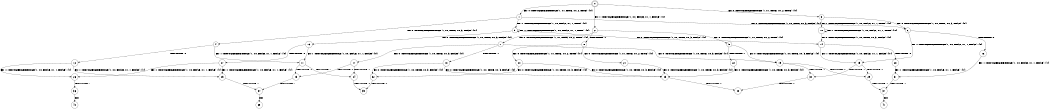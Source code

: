 digraph BCG {
size = "7, 10.5";
center = TRUE;
node [shape = circle];
0 [peripheries = 2];
0 -> 1 [label = "EX !0 !ATOMIC_EXCH_BRANCH (1, +1, TRUE, +0, 2, TRUE) !{0}"];
0 -> 2 [label = "EX !1 !ATOMIC_EXCH_BRANCH (1, +0, FALSE, +1, 1, FALSE) !{0}"];
0 -> 3 [label = "EX !0 !ATOMIC_EXCH_BRANCH (1, +1, TRUE, +0, 2, TRUE) !{0}"];
1 -> 4 [label = "EX !0 !ATOMIC_EXCH_BRANCH (1, +0, TRUE, +0, 3, FALSE) !{0}"];
1 -> 5 [label = "EX !1 !ATOMIC_EXCH_BRANCH (1, +0, FALSE, +1, 1, TRUE) !{0}"];
1 -> 6 [label = "EX !0 !ATOMIC_EXCH_BRANCH (1, +0, TRUE, +0, 3, FALSE) !{0}"];
2 -> 7 [label = "EX !0 !ATOMIC_EXCH_BRANCH (1, +1, TRUE, +0, 2, TRUE) !{0}"];
2 -> 8 [label = "TERMINATE !1"];
2 -> 9 [label = "EX !0 !ATOMIC_EXCH_BRANCH (1, +1, TRUE, +0, 2, TRUE) !{0}"];
3 -> 10 [label = "EX !1 !ATOMIC_EXCH_BRANCH (1, +0, FALSE, +1, 1, TRUE) !{0}"];
3 -> 6 [label = "EX !0 !ATOMIC_EXCH_BRANCH (1, +0, TRUE, +0, 3, FALSE) !{0}"];
4 -> 11 [label = "EX !1 !ATOMIC_EXCH_BRANCH (1, +0, FALSE, +1, 1, FALSE) !{0}"];
4 -> 12 [label = "TERMINATE !0"];
5 -> 13 [label = "EX !0 !ATOMIC_EXCH_BRANCH (1, +0, TRUE, +0, 3, FALSE) !{0}"];
5 -> 5 [label = "EX !1 !ATOMIC_EXCH_BRANCH (1, +0, FALSE, +1, 1, TRUE) !{0}"];
5 -> 14 [label = "EX !0 !ATOMIC_EXCH_BRANCH (1, +0, TRUE, +0, 3, FALSE) !{0}"];
6 -> 15 [label = "EX !1 !ATOMIC_EXCH_BRANCH (1, +0, FALSE, +1, 1, FALSE) !{0}"];
6 -> 16 [label = "TERMINATE !0"];
7 -> 17 [label = "EX !0 !ATOMIC_EXCH_BRANCH (1, +0, TRUE, +0, 3, FALSE) !{0}"];
7 -> 18 [label = "TERMINATE !1"];
7 -> 19 [label = "EX !0 !ATOMIC_EXCH_BRANCH (1, +0, TRUE, +0, 3, FALSE) !{0}"];
8 -> 20 [label = "EX !0 !ATOMIC_EXCH_BRANCH (1, +1, TRUE, +0, 2, TRUE) !{0}"];
8 -> 21 [label = "EX !0 !ATOMIC_EXCH_BRANCH (1, +1, TRUE, +0, 2, TRUE) !{0}"];
9 -> 22 [label = "TERMINATE !1"];
9 -> 19 [label = "EX !0 !ATOMIC_EXCH_BRANCH (1, +0, TRUE, +0, 3, FALSE) !{0}"];
10 -> 10 [label = "EX !1 !ATOMIC_EXCH_BRANCH (1, +0, FALSE, +1, 1, TRUE) !{0}"];
10 -> 14 [label = "EX !0 !ATOMIC_EXCH_BRANCH (1, +0, TRUE, +0, 3, FALSE) !{0}"];
11 -> 23 [label = "TERMINATE !0"];
11 -> 24 [label = "TERMINATE !1"];
12 -> 25 [label = "EX !1 !ATOMIC_EXCH_BRANCH (1, +0, FALSE, +1, 1, FALSE) !{1}"];
12 -> 26 [label = "EX !1 !ATOMIC_EXCH_BRANCH (1, +0, FALSE, +1, 1, FALSE) !{1}"];
13 -> 11 [label = "EX !1 !ATOMIC_EXCH_BRANCH (1, +0, FALSE, +1, 1, FALSE) !{0}"];
13 -> 27 [label = "TERMINATE !0"];
14 -> 15 [label = "EX !1 !ATOMIC_EXCH_BRANCH (1, +0, FALSE, +1, 1, FALSE) !{0}"];
14 -> 28 [label = "TERMINATE !0"];
15 -> 29 [label = "TERMINATE !0"];
15 -> 30 [label = "TERMINATE !1"];
16 -> 31 [label = "EX !1 !ATOMIC_EXCH_BRANCH (1, +0, FALSE, +1, 1, FALSE) !{1}"];
17 -> 23 [label = "TERMINATE !0"];
17 -> 24 [label = "TERMINATE !1"];
18 -> 32 [label = "EX !0 !ATOMIC_EXCH_BRANCH (1, +0, TRUE, +0, 3, FALSE) !{0}"];
18 -> 33 [label = "EX !0 !ATOMIC_EXCH_BRANCH (1, +0, TRUE, +0, 3, FALSE) !{0}"];
19 -> 29 [label = "TERMINATE !0"];
19 -> 30 [label = "TERMINATE !1"];
20 -> 32 [label = "EX !0 !ATOMIC_EXCH_BRANCH (1, +0, TRUE, +0, 3, FALSE) !{0}"];
20 -> 33 [label = "EX !0 !ATOMIC_EXCH_BRANCH (1, +0, TRUE, +0, 3, FALSE) !{0}"];
21 -> 33 [label = "EX !0 !ATOMIC_EXCH_BRANCH (1, +0, TRUE, +0, 3, FALSE) !{0}"];
22 -> 33 [label = "EX !0 !ATOMIC_EXCH_BRANCH (1, +0, TRUE, +0, 3, FALSE) !{0}"];
23 -> 34 [label = "TERMINATE !1"];
24 -> 35 [label = "TERMINATE !0"];
25 -> 34 [label = "TERMINATE !1"];
26 -> 36 [label = "TERMINATE !1"];
27 -> 25 [label = "EX !1 !ATOMIC_EXCH_BRANCH (1, +0, FALSE, +1, 1, FALSE) !{1}"];
27 -> 26 [label = "EX !1 !ATOMIC_EXCH_BRANCH (1, +0, FALSE, +1, 1, FALSE) !{1}"];
28 -> 31 [label = "EX !1 !ATOMIC_EXCH_BRANCH (1, +0, FALSE, +1, 1, FALSE) !{1}"];
29 -> 37 [label = "TERMINATE !1"];
30 -> 38 [label = "TERMINATE !0"];
31 -> 37 [label = "TERMINATE !1"];
32 -> 35 [label = "TERMINATE !0"];
33 -> 38 [label = "TERMINATE !0"];
34 -> 39 [label = "exit"];
36 -> 40 [label = "exit"];
37 -> 41 [label = "exit"];
}
